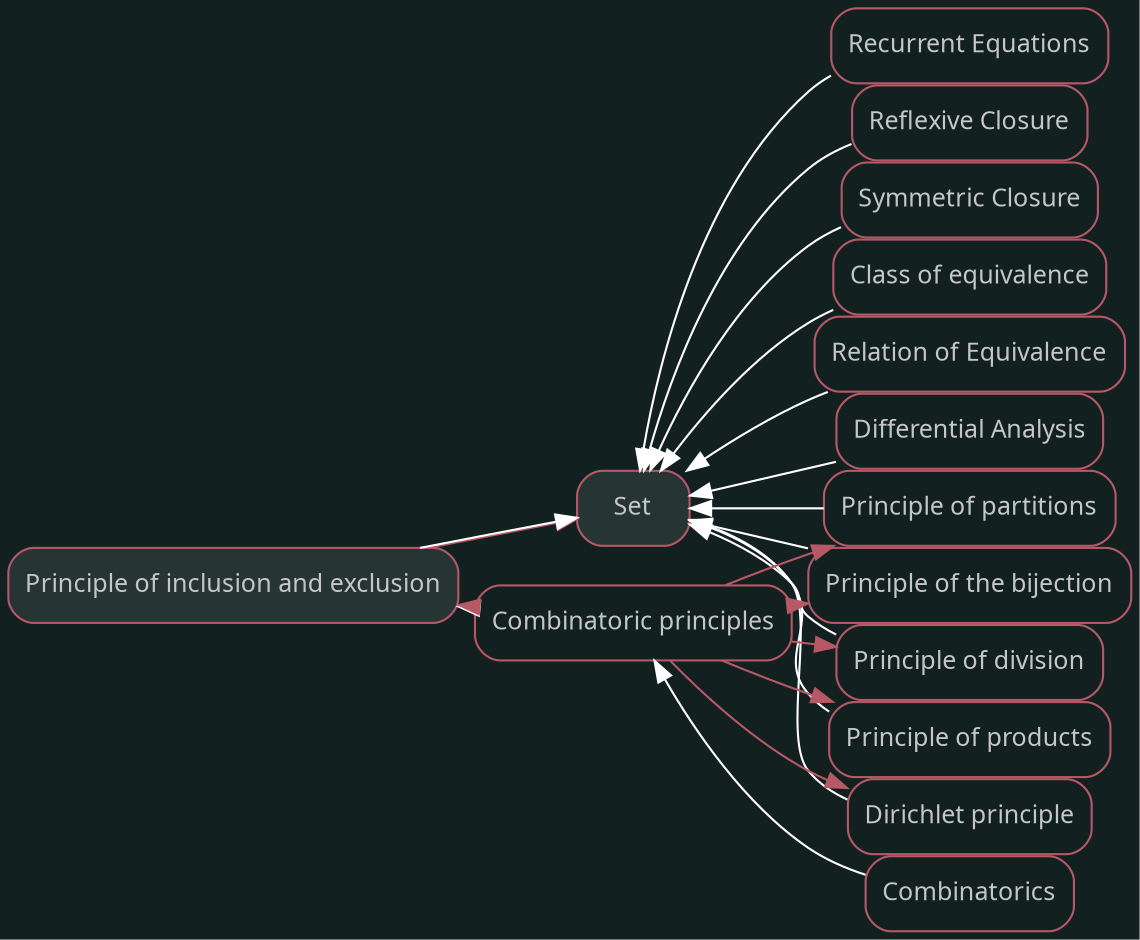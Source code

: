 digraph "Principle of inclusion and exclusion" {graph [nodesep=0,ranksep=0,rankdir="LR",bgcolor="#132020"];node [shape="rectangle",style="rounded,filled",fontname="sans",fontsize="12px",labelfontname="sans",color="#b75867",fillcolor="#273434",fontcolor="#c4c7c7"];"Principle of inclusion and exclusion" [label="Principle of inclusion and exclusion",tooltip="Principle of inclusion and exclusion",URL="../Principle of inclusion and exclusion.html",target="_parent"];"Set" [label="Set",tooltip="Set",URL="../Set.html",target="_parent"];subgraph "Forward Principle of inclusion and exclusion" {edge [color="#b75867"];"Principle of inclusion and exclusion" -> "Set";}
node [shape="rectangle",style="rounded",fontname="sans",fontsize="12px",labelfontname="sans",color="#b75867",fillcolor="#FFFFFF",fontcolor="#c4c7c7"];"Combinatoric principles" [label="Combinatoric principles",tooltip="Combinatoric principles",URL="../Combinatoric principles.html",target="_parent"];subgraph "Backward Principle of inclusion and exclusion" {edge [dir="back",color="#FFFFFF"];"Principle of inclusion and exclusion" -> "Combinatoric principles";}node [shape="rectangle",style="rounded,filled",fontname="sans",fontsize="12px",labelfontname="sans",color="#b75867",fillcolor="#273434",fontcolor="#c4c7c7"];"Set" [label="Set",tooltip="Set",URL="../Set.html",target="_parent"];subgraph "Forward Set" {edge [color="#b75867"];}
node [shape="rectangle",style="rounded",fontname="sans",fontsize="12px",labelfontname="sans",color="#b75867",fillcolor="#FFFFFF",fontcolor="#c4c7c7"];"Recurrent Equations" [label="Recurrent Equations",tooltip="Recurrent Equations",URL="../Recurrent Equations.html",target="_parent"];"Reflexive Closure" [label="Reflexive Closure",tooltip="Reflexive Closure",URL="../Reflexive Closure.html",target="_parent"];"Symmetric Closure" [label="Symmetric Closure",tooltip="Symmetric Closure",URL="../Symmetric Closure.html",target="_parent"];"Class of equivalence" [label="Class of equivalence",tooltip="Class of equivalence",URL="../Class of equivalence.html",target="_parent"];"Relation of Equivalence" [label="Relation of Equivalence",tooltip="Relation of Equivalence",URL="../Relation of Equivalence.html",target="_parent"];"Principle of division" [label="Principle of division",tooltip="Principle of division",URL="../Principle of division.html",target="_parent"];"Principle of products" [label="Principle of products",tooltip="Principle of products",URL="../Principle of products.html",target="_parent"];"Dirichlet principle" [label="Dirichlet principle",tooltip="Dirichlet principle",URL="../Dirichlet principle.html",target="_parent"];"Principle of inclusion and exclusion" [label="Principle of inclusion and exclusion",tooltip="Principle of inclusion and exclusion",URL="../Principle of inclusion and exclusion.html",target="_parent"];"Differential Analysis" [label="Differential Analysis",tooltip="Differential Analysis",URL="../Differential Analysis.html",target="_parent"];"Principle of partitions" [label="Principle of partitions",tooltip="Principle of partitions",URL="../Principle of partitions.html",target="_parent"];"Principle of the bijection" [label="Principle of the bijection",tooltip="Principle of the bijection",URL="../Principle of the bijection.html",target="_parent"];subgraph "Backward Set" {edge [dir="back",color="#FFFFFF"];"Set" -> "Recurrent Equations";"Set" -> "Reflexive Closure";"Set" -> "Symmetric Closure";"Set" -> "Class of equivalence";"Set" -> "Relation of Equivalence";"Set" -> "Principle of division";"Set" -> "Principle of products";"Set" -> "Dirichlet principle";"Set" -> "Principle of inclusion and exclusion";"Set" -> "Differential Analysis";"Set" -> "Principle of partitions";"Set" -> "Principle of the bijection";}node [shape="rectangle",style="rounded,filled",fontname="sans",fontsize="12px",labelfontname="sans",color="#b75867",fillcolor="#273434",fontcolor="#c4c7c7"];"Combinatoric principles" [label="Combinatoric principles",tooltip="Combinatoric principles",URL="../Combinatoric principles.html",target="_parent"];"Principle of inclusion and exclusion" [label="Principle of inclusion and exclusion",tooltip="Principle of inclusion and exclusion",URL="../Principle of inclusion and exclusion.html",target="_parent"];"Principle of division" [label="Principle of division",tooltip="Principle of division",URL="../Principle of division.html",target="_parent"];"Principle of the bijection" [label="Principle of the bijection",tooltip="Principle of the bijection",URL="../Principle of the bijection.html",target="_parent"];"Principle of products" [label="Principle of products",tooltip="Principle of products",URL="../Principle of products.html",target="_parent"];"Principle of partitions" [label="Principle of partitions",tooltip="Principle of partitions",URL="../Principle of partitions.html",target="_parent"];"Dirichlet principle" [label="Dirichlet principle",tooltip="Dirichlet principle",URL="../Dirichlet principle.html",target="_parent"];subgraph "Forward Combinatoric principles" {edge [color="#b75867"];"Combinatoric principles" -> "Principle of inclusion and exclusion";"Combinatoric principles" -> "Principle of division";"Combinatoric principles" -> "Principle of the bijection";"Combinatoric principles" -> "Principle of products";"Combinatoric principles" -> "Principle of partitions";"Combinatoric principles" -> "Dirichlet principle";}
node [shape="rectangle",style="rounded",fontname="sans",fontsize="12px",labelfontname="sans",color="#b75867",fillcolor="#FFFFFF",fontcolor="#c4c7c7"];"Combinatorics" [label="Combinatorics",tooltip="Combinatorics",URL="../Combinatorics.html",target="_parent"];subgraph "Backward Combinatoric principles" {edge [dir="back",color="#FFFFFF"];"Combinatoric principles" -> "Combinatorics";}}